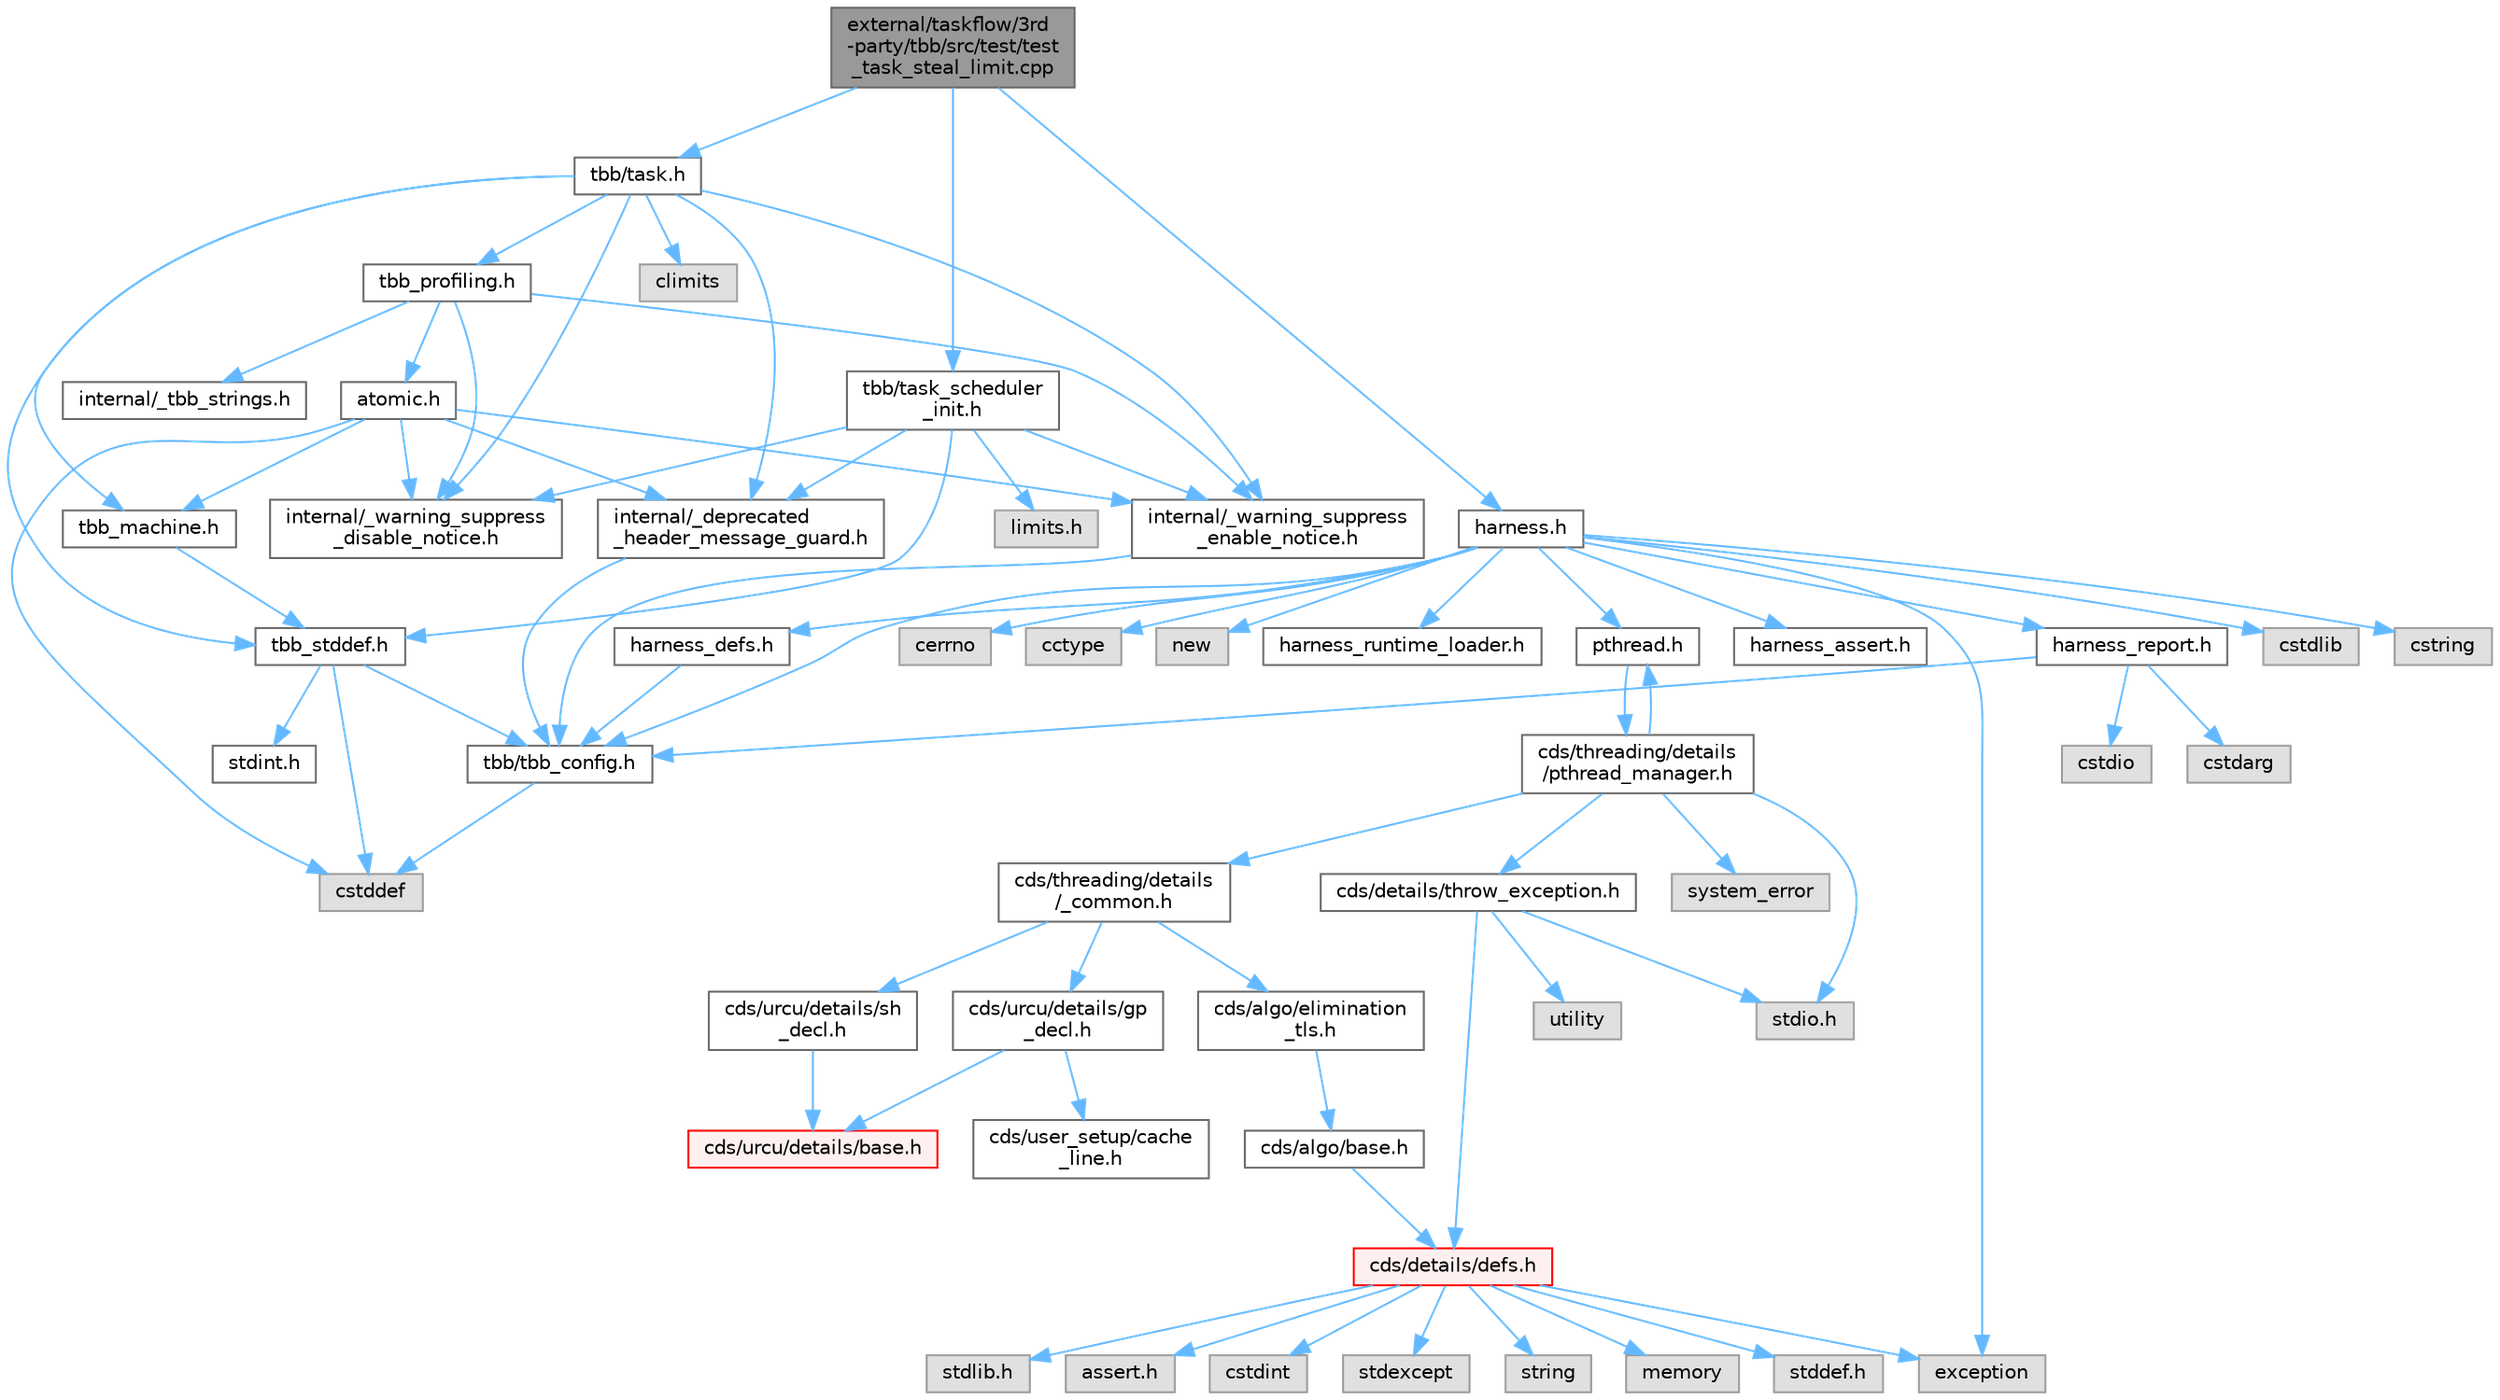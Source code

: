 digraph "external/taskflow/3rd-party/tbb/src/test/test_task_steal_limit.cpp"
{
 // LATEX_PDF_SIZE
  bgcolor="transparent";
  edge [fontname=Helvetica,fontsize=10,labelfontname=Helvetica,labelfontsize=10];
  node [fontname=Helvetica,fontsize=10,shape=box,height=0.2,width=0.4];
  Node1 [id="Node000001",label="external/taskflow/3rd\l-party/tbb/src/test/test\l_task_steal_limit.cpp",height=0.2,width=0.4,color="gray40", fillcolor="grey60", style="filled", fontcolor="black",tooltip=" "];
  Node1 -> Node2 [id="edge73_Node000001_Node000002",color="steelblue1",style="solid",tooltip=" "];
  Node2 [id="Node000002",label="tbb/task.h",height=0.2,width=0.4,color="grey40", fillcolor="white", style="filled",URL="$task_8h.html",tooltip=" "];
  Node2 -> Node3 [id="edge74_Node000002_Node000003",color="steelblue1",style="solid",tooltip=" "];
  Node3 [id="Node000003",label="internal/_deprecated\l_header_message_guard.h",height=0.2,width=0.4,color="grey40", fillcolor="white", style="filled",URL="$__deprecated__header__message__guard_8h.html",tooltip=" "];
  Node3 -> Node4 [id="edge75_Node000003_Node000004",color="steelblue1",style="solid",tooltip=" "];
  Node4 [id="Node000004",label="tbb/tbb_config.h",height=0.2,width=0.4,color="grey40", fillcolor="white", style="filled",URL="$tbb__config_8h.html",tooltip=" "];
  Node4 -> Node5 [id="edge76_Node000004_Node000005",color="steelblue1",style="solid",tooltip=" "];
  Node5 [id="Node000005",label="cstddef",height=0.2,width=0.4,color="grey60", fillcolor="#E0E0E0", style="filled",tooltip=" "];
  Node2 -> Node6 [id="edge77_Node000002_Node000006",color="steelblue1",style="solid",tooltip=" "];
  Node6 [id="Node000006",label="internal/_warning_suppress\l_enable_notice.h",height=0.2,width=0.4,color="grey40", fillcolor="white", style="filled",URL="$__warning__suppress__enable__notice_8h.html",tooltip=" "];
  Node6 -> Node4 [id="edge78_Node000006_Node000004",color="steelblue1",style="solid",tooltip=" "];
  Node2 -> Node7 [id="edge79_Node000002_Node000007",color="steelblue1",style="solid",tooltip=" "];
  Node7 [id="Node000007",label="tbb_stddef.h",height=0.2,width=0.4,color="grey40", fillcolor="white", style="filled",URL="$tbb__stddef_8h.html",tooltip=" "];
  Node7 -> Node4 [id="edge80_Node000007_Node000004",color="steelblue1",style="solid",tooltip=" "];
  Node7 -> Node5 [id="edge81_Node000007_Node000005",color="steelblue1",style="solid",tooltip=" "];
  Node7 -> Node8 [id="edge82_Node000007_Node000008",color="steelblue1",style="solid",tooltip=" "];
  Node8 [id="Node000008",label="stdint.h",height=0.2,width=0.4,color="grey40", fillcolor="white", style="filled",URL="$stdint_8h.html",tooltip=" "];
  Node2 -> Node9 [id="edge83_Node000002_Node000009",color="steelblue1",style="solid",tooltip=" "];
  Node9 [id="Node000009",label="tbb_machine.h",height=0.2,width=0.4,color="grey40", fillcolor="white", style="filled",URL="$tbb__machine_8h.html",tooltip=" "];
  Node9 -> Node7 [id="edge84_Node000009_Node000007",color="steelblue1",style="solid",tooltip=" "];
  Node2 -> Node10 [id="edge85_Node000002_Node000010",color="steelblue1",style="solid",tooltip=" "];
  Node10 [id="Node000010",label="tbb_profiling.h",height=0.2,width=0.4,color="grey40", fillcolor="white", style="filled",URL="$tbb__profiling_8h.html",tooltip=" "];
  Node10 -> Node6 [id="edge86_Node000010_Node000006",color="steelblue1",style="solid",tooltip=" "];
  Node10 -> Node11 [id="edge87_Node000010_Node000011",color="steelblue1",style="solid",tooltip=" "];
  Node11 [id="Node000011",label="internal/_tbb_strings.h",height=0.2,width=0.4,color="grey40", fillcolor="white", style="filled",URL="$__tbb__strings_8h.html",tooltip=" "];
  Node10 -> Node12 [id="edge88_Node000010_Node000012",color="steelblue1",style="solid",tooltip=" "];
  Node12 [id="Node000012",label="atomic.h",height=0.2,width=0.4,color="grey40", fillcolor="white", style="filled",URL="$external_2taskflow_23rd-party_2tbb_2include_2tbb_2atomic_8h.html",tooltip=" "];
  Node12 -> Node3 [id="edge89_Node000012_Node000003",color="steelblue1",style="solid",tooltip=" "];
  Node12 -> Node6 [id="edge90_Node000012_Node000006",color="steelblue1",style="solid",tooltip=" "];
  Node12 -> Node5 [id="edge91_Node000012_Node000005",color="steelblue1",style="solid",tooltip=" "];
  Node12 -> Node9 [id="edge92_Node000012_Node000009",color="steelblue1",style="solid",tooltip=" "];
  Node12 -> Node13 [id="edge93_Node000012_Node000013",color="steelblue1",style="solid",tooltip=" "];
  Node13 [id="Node000013",label="internal/_warning_suppress\l_disable_notice.h",height=0.2,width=0.4,color="grey40", fillcolor="white", style="filled",URL="$__warning__suppress__disable__notice_8h.html",tooltip=" "];
  Node10 -> Node13 [id="edge94_Node000010_Node000013",color="steelblue1",style="solid",tooltip=" "];
  Node2 -> Node14 [id="edge95_Node000002_Node000014",color="steelblue1",style="solid",tooltip=" "];
  Node14 [id="Node000014",label="climits",height=0.2,width=0.4,color="grey60", fillcolor="#E0E0E0", style="filled",tooltip=" "];
  Node2 -> Node13 [id="edge96_Node000002_Node000013",color="steelblue1",style="solid",tooltip=" "];
  Node1 -> Node15 [id="edge97_Node000001_Node000015",color="steelblue1",style="solid",tooltip=" "];
  Node15 [id="Node000015",label="harness.h",height=0.2,width=0.4,color="grey40", fillcolor="white", style="filled",URL="$harness_8h.html",tooltip=" "];
  Node15 -> Node4 [id="edge98_Node000015_Node000004",color="steelblue1",style="solid",tooltip=" "];
  Node15 -> Node16 [id="edge99_Node000015_Node000016",color="steelblue1",style="solid",tooltip=" "];
  Node16 [id="Node000016",label="harness_defs.h",height=0.2,width=0.4,color="grey40", fillcolor="white", style="filled",URL="$harness__defs_8h.html",tooltip=" "];
  Node16 -> Node4 [id="edge100_Node000016_Node000004",color="steelblue1",style="solid",tooltip=" "];
  Node15 -> Node17 [id="edge101_Node000015_Node000017",color="steelblue1",style="solid",tooltip=" "];
  Node17 [id="Node000017",label="cstdlib",height=0.2,width=0.4,color="grey60", fillcolor="#E0E0E0", style="filled",tooltip=" "];
  Node15 -> Node18 [id="edge102_Node000015_Node000018",color="steelblue1",style="solid",tooltip=" "];
  Node18 [id="Node000018",label="cstring",height=0.2,width=0.4,color="grey60", fillcolor="#E0E0E0", style="filled",tooltip=" "];
  Node15 -> Node19 [id="edge103_Node000015_Node000019",color="steelblue1",style="solid",tooltip=" "];
  Node19 [id="Node000019",label="cerrno",height=0.2,width=0.4,color="grey60", fillcolor="#E0E0E0", style="filled",tooltip=" "];
  Node15 -> Node20 [id="edge104_Node000015_Node000020",color="steelblue1",style="solid",tooltip=" "];
  Node20 [id="Node000020",label="cctype",height=0.2,width=0.4,color="grey60", fillcolor="#E0E0E0", style="filled",tooltip=" "];
  Node15 -> Node21 [id="edge105_Node000015_Node000021",color="steelblue1",style="solid",tooltip=" "];
  Node21 [id="Node000021",label="new",height=0.2,width=0.4,color="grey60", fillcolor="#E0E0E0", style="filled",tooltip=" "];
  Node15 -> Node22 [id="edge106_Node000015_Node000022",color="steelblue1",style="solid",tooltip=" "];
  Node22 [id="Node000022",label="pthread.h",height=0.2,width=0.4,color="grey40", fillcolor="white", style="filled",URL="$pthread_8h.html",tooltip=" "];
  Node22 -> Node23 [id="edge107_Node000022_Node000023",color="steelblue1",style="solid",tooltip=" "];
  Node23 [id="Node000023",label="cds/threading/details\l/pthread_manager.h",height=0.2,width=0.4,color="grey40", fillcolor="white", style="filled",URL="$pthread__manager_8h.html",tooltip=" "];
  Node23 -> Node24 [id="edge108_Node000023_Node000024",color="steelblue1",style="solid",tooltip=" "];
  Node24 [id="Node000024",label="system_error",height=0.2,width=0.4,color="grey60", fillcolor="#E0E0E0", style="filled",tooltip=" "];
  Node23 -> Node25 [id="edge109_Node000023_Node000025",color="steelblue1",style="solid",tooltip=" "];
  Node25 [id="Node000025",label="stdio.h",height=0.2,width=0.4,color="grey60", fillcolor="#E0E0E0", style="filled",tooltip=" "];
  Node23 -> Node22 [id="edge110_Node000023_Node000022",color="steelblue1",style="solid",tooltip=" "];
  Node23 -> Node26 [id="edge111_Node000023_Node000026",color="steelblue1",style="solid",tooltip=" "];
  Node26 [id="Node000026",label="cds/threading/details\l/_common.h",height=0.2,width=0.4,color="grey40", fillcolor="white", style="filled",URL="$__common_8h.html",tooltip=" "];
  Node26 -> Node27 [id="edge112_Node000026_Node000027",color="steelblue1",style="solid",tooltip=" "];
  Node27 [id="Node000027",label="cds/urcu/details/gp\l_decl.h",height=0.2,width=0.4,color="grey40", fillcolor="white", style="filled",URL="$gp__decl_8h.html",tooltip=" "];
  Node27 -> Node28 [id="edge113_Node000027_Node000028",color="steelblue1",style="solid",tooltip=" "];
  Node28 [id="Node000028",label="cds/urcu/details/base.h",height=0.2,width=0.4,color="red", fillcolor="#FFF0F0", style="filled",URL="$external_2libcds_2cds_2urcu_2details_2base_8h.html",tooltip=" "];
  Node27 -> Node43 [id="edge114_Node000027_Node000043",color="steelblue1",style="solid",tooltip=" "];
  Node43 [id="Node000043",label="cds/user_setup/cache\l_line.h",height=0.2,width=0.4,color="grey40", fillcolor="white", style="filled",URL="$cache__line_8h.html",tooltip="Cache-line size definition"];
  Node26 -> Node65 [id="edge115_Node000026_Node000065",color="steelblue1",style="solid",tooltip=" "];
  Node65 [id="Node000065",label="cds/urcu/details/sh\l_decl.h",height=0.2,width=0.4,color="grey40", fillcolor="white", style="filled",URL="$sh__decl_8h.html",tooltip=" "];
  Node65 -> Node28 [id="edge116_Node000065_Node000028",color="steelblue1",style="solid",tooltip=" "];
  Node26 -> Node66 [id="edge117_Node000026_Node000066",color="steelblue1",style="solid",tooltip=" "];
  Node66 [id="Node000066",label="cds/algo/elimination\l_tls.h",height=0.2,width=0.4,color="grey40", fillcolor="white", style="filled",URL="$elimination__tls_8h.html",tooltip=" "];
  Node66 -> Node67 [id="edge118_Node000066_Node000067",color="steelblue1",style="solid",tooltip=" "];
  Node67 [id="Node000067",label="cds/algo/base.h",height=0.2,width=0.4,color="grey40", fillcolor="white", style="filled",URL="$external_2libcds_2cds_2algo_2base_8h.html",tooltip=" "];
  Node67 -> Node30 [id="edge119_Node000067_Node000030",color="steelblue1",style="solid",tooltip=" "];
  Node30 [id="Node000030",label="cds/details/defs.h",height=0.2,width=0.4,color="red", fillcolor="#FFF0F0", style="filled",URL="$details_2defs_8h.html",tooltip=" "];
  Node30 -> Node31 [id="edge120_Node000030_Node000031",color="steelblue1",style="solid",tooltip=" "];
  Node31 [id="Node000031",label="stddef.h",height=0.2,width=0.4,color="grey60", fillcolor="#E0E0E0", style="filled",tooltip=" "];
  Node30 -> Node32 [id="edge121_Node000030_Node000032",color="steelblue1",style="solid",tooltip=" "];
  Node32 [id="Node000032",label="stdlib.h",height=0.2,width=0.4,color="grey60", fillcolor="#E0E0E0", style="filled",tooltip=" "];
  Node30 -> Node33 [id="edge122_Node000030_Node000033",color="steelblue1",style="solid",tooltip=" "];
  Node33 [id="Node000033",label="assert.h",height=0.2,width=0.4,color="grey60", fillcolor="#E0E0E0", style="filled",tooltip=" "];
  Node30 -> Node34 [id="edge123_Node000030_Node000034",color="steelblue1",style="solid",tooltip=" "];
  Node34 [id="Node000034",label="cstdint",height=0.2,width=0.4,color="grey60", fillcolor="#E0E0E0", style="filled",tooltip=" "];
  Node30 -> Node35 [id="edge124_Node000030_Node000035",color="steelblue1",style="solid",tooltip=" "];
  Node35 [id="Node000035",label="exception",height=0.2,width=0.4,color="grey60", fillcolor="#E0E0E0", style="filled",tooltip=" "];
  Node30 -> Node36 [id="edge125_Node000030_Node000036",color="steelblue1",style="solid",tooltip=" "];
  Node36 [id="Node000036",label="stdexcept",height=0.2,width=0.4,color="grey60", fillcolor="#E0E0E0", style="filled",tooltip=" "];
  Node30 -> Node37 [id="edge126_Node000030_Node000037",color="steelblue1",style="solid",tooltip=" "];
  Node37 [id="Node000037",label="string",height=0.2,width=0.4,color="grey60", fillcolor="#E0E0E0", style="filled",tooltip=" "];
  Node30 -> Node38 [id="edge127_Node000030_Node000038",color="steelblue1",style="solid",tooltip=" "];
  Node38 [id="Node000038",label="memory",height=0.2,width=0.4,color="grey60", fillcolor="#E0E0E0", style="filled",tooltip=" "];
  Node23 -> Node59 [id="edge128_Node000023_Node000059",color="steelblue1",style="solid",tooltip=" "];
  Node59 [id="Node000059",label="cds/details/throw_exception.h",height=0.2,width=0.4,color="grey40", fillcolor="white", style="filled",URL="$throw__exception_8h.html",tooltip=" "];
  Node59 -> Node30 [id="edge129_Node000059_Node000030",color="steelblue1",style="solid",tooltip=" "];
  Node59 -> Node25 [id="edge130_Node000059_Node000025",color="steelblue1",style="solid",tooltip=" "];
  Node59 -> Node60 [id="edge131_Node000059_Node000060",color="steelblue1",style="solid",tooltip=" "];
  Node60 [id="Node000060",label="utility",height=0.2,width=0.4,color="grey60", fillcolor="#E0E0E0", style="filled",tooltip=" "];
  Node15 -> Node68 [id="edge132_Node000015_Node000068",color="steelblue1",style="solid",tooltip=" "];
  Node68 [id="Node000068",label="harness_runtime_loader.h",height=0.2,width=0.4,color="grey40", fillcolor="white", style="filled",URL="$harness__runtime__loader_8h.html",tooltip=" "];
  Node15 -> Node69 [id="edge133_Node000015_Node000069",color="steelblue1",style="solid",tooltip=" "];
  Node69 [id="Node000069",label="harness_report.h",height=0.2,width=0.4,color="grey40", fillcolor="white", style="filled",URL="$harness__report_8h.html",tooltip=" "];
  Node69 -> Node70 [id="edge134_Node000069_Node000070",color="steelblue1",style="solid",tooltip=" "];
  Node70 [id="Node000070",label="cstdio",height=0.2,width=0.4,color="grey60", fillcolor="#E0E0E0", style="filled",tooltip=" "];
  Node69 -> Node71 [id="edge135_Node000069_Node000071",color="steelblue1",style="solid",tooltip=" "];
  Node71 [id="Node000071",label="cstdarg",height=0.2,width=0.4,color="grey60", fillcolor="#E0E0E0", style="filled",tooltip=" "];
  Node69 -> Node4 [id="edge136_Node000069_Node000004",color="steelblue1",style="solid",tooltip=" "];
  Node15 -> Node35 [id="edge137_Node000015_Node000035",color="steelblue1",style="solid",tooltip=" "];
  Node15 -> Node72 [id="edge138_Node000015_Node000072",color="steelblue1",style="solid",tooltip=" "];
  Node72 [id="Node000072",label="harness_assert.h",height=0.2,width=0.4,color="grey40", fillcolor="white", style="filled",URL="$harness__assert_8h.html",tooltip=" "];
  Node1 -> Node73 [id="edge139_Node000001_Node000073",color="steelblue1",style="solid",tooltip=" "];
  Node73 [id="Node000073",label="tbb/task_scheduler\l_init.h",height=0.2,width=0.4,color="grey40", fillcolor="white", style="filled",URL="$task__scheduler__init_8h.html",tooltip=" "];
  Node73 -> Node3 [id="edge140_Node000073_Node000003",color="steelblue1",style="solid",tooltip=" "];
  Node73 -> Node6 [id="edge141_Node000073_Node000006",color="steelblue1",style="solid",tooltip=" "];
  Node73 -> Node7 [id="edge142_Node000073_Node000007",color="steelblue1",style="solid",tooltip=" "];
  Node73 -> Node74 [id="edge143_Node000073_Node000074",color="steelblue1",style="solid",tooltip=" "];
  Node74 [id="Node000074",label="limits.h",height=0.2,width=0.4,color="grey60", fillcolor="#E0E0E0", style="filled",tooltip=" "];
  Node73 -> Node13 [id="edge144_Node000073_Node000013",color="steelblue1",style="solid",tooltip=" "];
}
